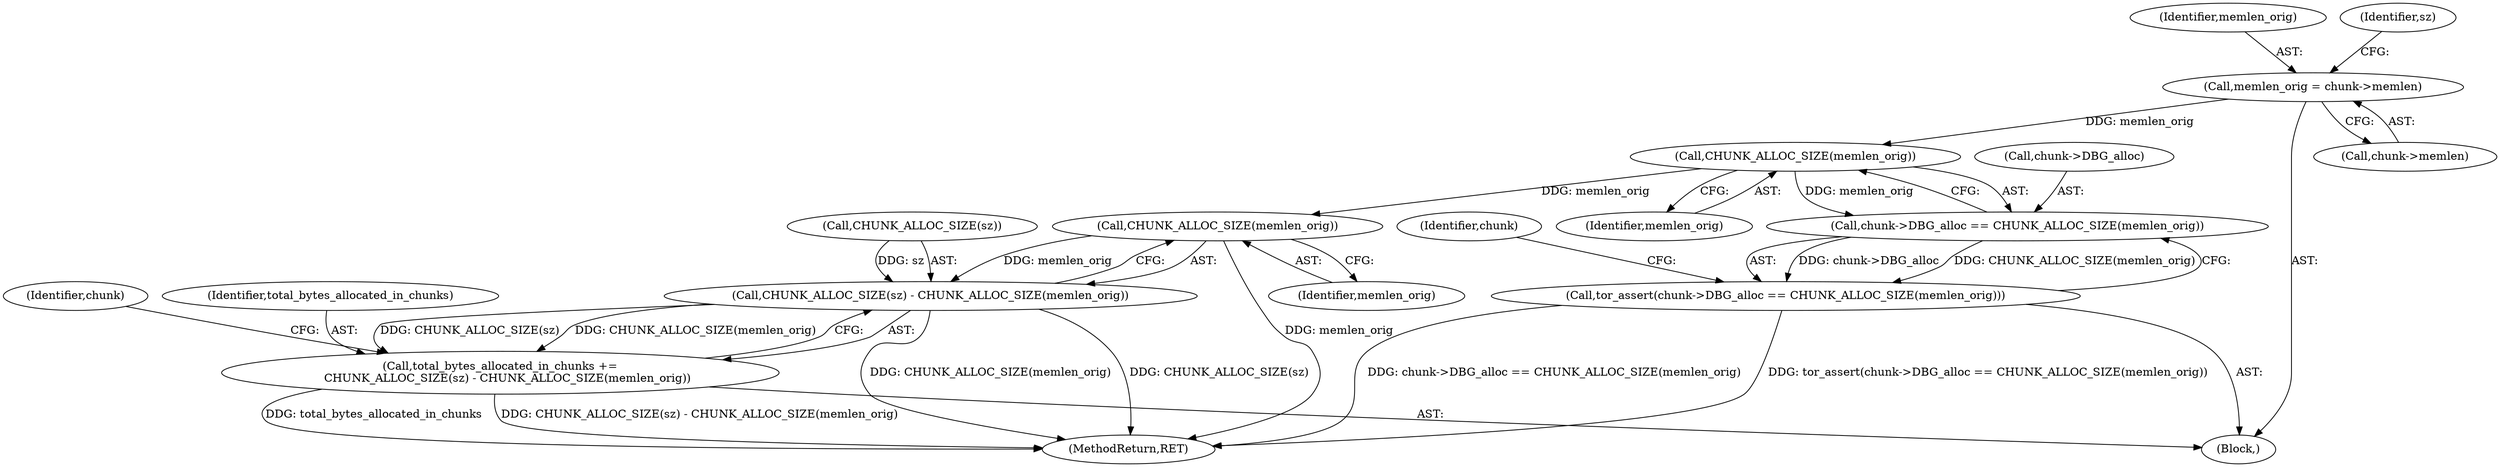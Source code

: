 digraph "0_tor_3cea86eb2fbb65949673eb4ba8ebb695c87a57ce@pointer" {
"1000106" [label="(Call,memlen_orig = chunk->memlen)"];
"1000151" [label="(Call,CHUNK_ALLOC_SIZE(memlen_orig))"];
"1000147" [label="(Call,chunk->DBG_alloc == CHUNK_ALLOC_SIZE(memlen_orig))"];
"1000146" [label="(Call,tor_assert(chunk->DBG_alloc == CHUNK_ALLOC_SIZE(memlen_orig)))"];
"1000164" [label="(Call,CHUNK_ALLOC_SIZE(memlen_orig))"];
"1000161" [label="(Call,CHUNK_ALLOC_SIZE(sz) - CHUNK_ALLOC_SIZE(memlen_orig))"];
"1000159" [label="(Call,total_bytes_allocated_in_chunks +=\n    CHUNK_ALLOC_SIZE(sz) - CHUNK_ALLOC_SIZE(memlen_orig))"];
"1000108" [label="(Call,chunk->memlen)"];
"1000168" [label="(MethodReturn,RET)"];
"1000162" [label="(Call,CHUNK_ALLOC_SIZE(sz))"];
"1000103" [label="(Block,)"];
"1000164" [label="(Call,CHUNK_ALLOC_SIZE(memlen_orig))"];
"1000165" [label="(Identifier,memlen_orig)"];
"1000147" [label="(Call,chunk->DBG_alloc == CHUNK_ALLOC_SIZE(memlen_orig))"];
"1000148" [label="(Call,chunk->DBG_alloc)"];
"1000146" [label="(Call,tor_assert(chunk->DBG_alloc == CHUNK_ALLOC_SIZE(memlen_orig)))"];
"1000107" [label="(Identifier,memlen_orig)"];
"1000106" [label="(Call,memlen_orig = chunk->memlen)"];
"1000152" [label="(Identifier,memlen_orig)"];
"1000160" [label="(Identifier,total_bytes_allocated_in_chunks)"];
"1000167" [label="(Identifier,chunk)"];
"1000113" [label="(Identifier,sz)"];
"1000159" [label="(Call,total_bytes_allocated_in_chunks +=\n    CHUNK_ALLOC_SIZE(sz) - CHUNK_ALLOC_SIZE(memlen_orig))"];
"1000161" [label="(Call,CHUNK_ALLOC_SIZE(sz) - CHUNK_ALLOC_SIZE(memlen_orig))"];
"1000151" [label="(Call,CHUNK_ALLOC_SIZE(memlen_orig))"];
"1000155" [label="(Identifier,chunk)"];
"1000106" -> "1000103"  [label="AST: "];
"1000106" -> "1000108"  [label="CFG: "];
"1000107" -> "1000106"  [label="AST: "];
"1000108" -> "1000106"  [label="AST: "];
"1000113" -> "1000106"  [label="CFG: "];
"1000106" -> "1000151"  [label="DDG: memlen_orig"];
"1000151" -> "1000147"  [label="AST: "];
"1000151" -> "1000152"  [label="CFG: "];
"1000152" -> "1000151"  [label="AST: "];
"1000147" -> "1000151"  [label="CFG: "];
"1000151" -> "1000147"  [label="DDG: memlen_orig"];
"1000151" -> "1000164"  [label="DDG: memlen_orig"];
"1000147" -> "1000146"  [label="AST: "];
"1000148" -> "1000147"  [label="AST: "];
"1000146" -> "1000147"  [label="CFG: "];
"1000147" -> "1000146"  [label="DDG: chunk->DBG_alloc"];
"1000147" -> "1000146"  [label="DDG: CHUNK_ALLOC_SIZE(memlen_orig)"];
"1000146" -> "1000103"  [label="AST: "];
"1000155" -> "1000146"  [label="CFG: "];
"1000146" -> "1000168"  [label="DDG: tor_assert(chunk->DBG_alloc == CHUNK_ALLOC_SIZE(memlen_orig))"];
"1000146" -> "1000168"  [label="DDG: chunk->DBG_alloc == CHUNK_ALLOC_SIZE(memlen_orig)"];
"1000164" -> "1000161"  [label="AST: "];
"1000164" -> "1000165"  [label="CFG: "];
"1000165" -> "1000164"  [label="AST: "];
"1000161" -> "1000164"  [label="CFG: "];
"1000164" -> "1000168"  [label="DDG: memlen_orig"];
"1000164" -> "1000161"  [label="DDG: memlen_orig"];
"1000161" -> "1000159"  [label="AST: "];
"1000162" -> "1000161"  [label="AST: "];
"1000159" -> "1000161"  [label="CFG: "];
"1000161" -> "1000168"  [label="DDG: CHUNK_ALLOC_SIZE(memlen_orig)"];
"1000161" -> "1000168"  [label="DDG: CHUNK_ALLOC_SIZE(sz)"];
"1000161" -> "1000159"  [label="DDG: CHUNK_ALLOC_SIZE(sz)"];
"1000161" -> "1000159"  [label="DDG: CHUNK_ALLOC_SIZE(memlen_orig)"];
"1000162" -> "1000161"  [label="DDG: sz"];
"1000159" -> "1000103"  [label="AST: "];
"1000160" -> "1000159"  [label="AST: "];
"1000167" -> "1000159"  [label="CFG: "];
"1000159" -> "1000168"  [label="DDG: total_bytes_allocated_in_chunks"];
"1000159" -> "1000168"  [label="DDG: CHUNK_ALLOC_SIZE(sz) - CHUNK_ALLOC_SIZE(memlen_orig)"];
}
